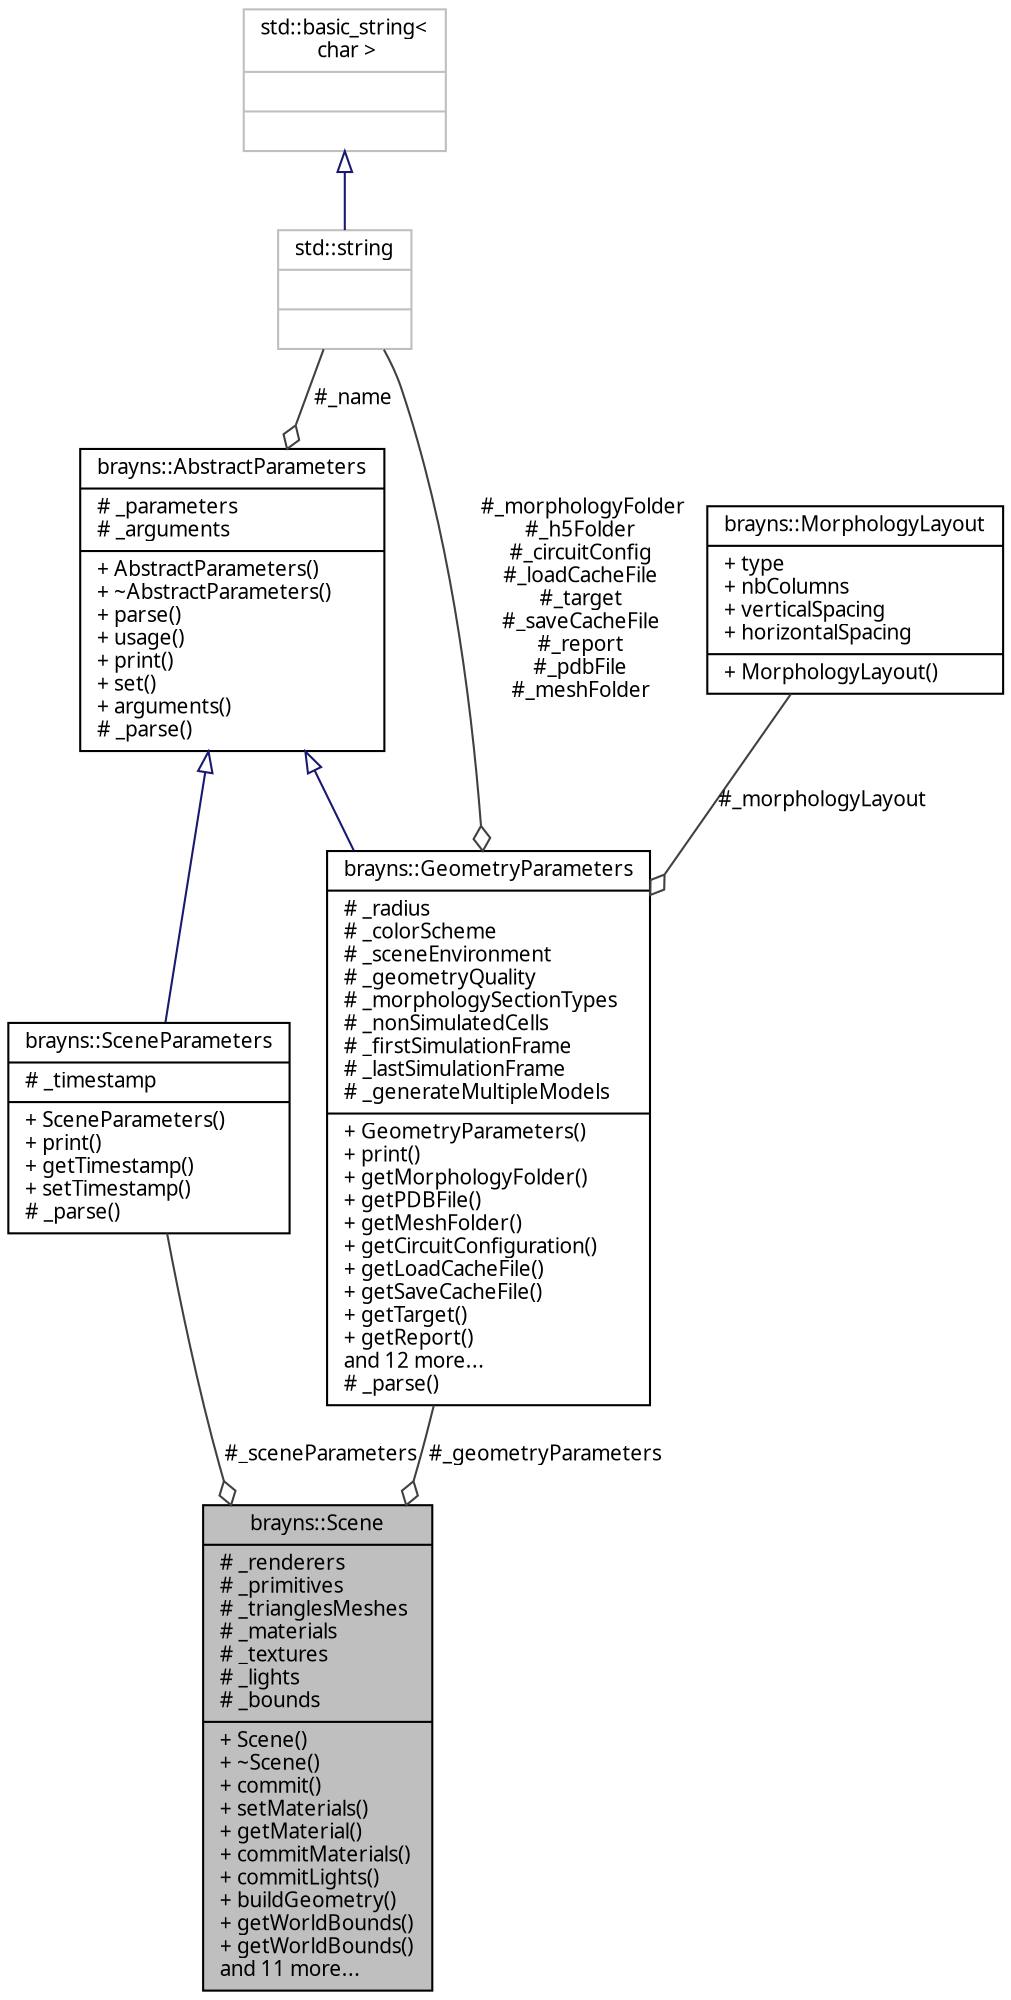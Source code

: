 digraph "brayns::Scene"
{
  edge [fontname="Sans",fontsize="10",labelfontname="Sans",labelfontsize="10"];
  node [fontname="Sans",fontsize="10",shape=record];
  Node1 [label="{brayns::Scene\n|# _renderers\l# _primitives\l# _trianglesMeshes\l# _materials\l# _textures\l# _lights\l# _bounds\l|+ Scene()\l+ ~Scene()\l+ commit()\l+ setMaterials()\l+ getMaterial()\l+ commitMaterials()\l+ commitLights()\l+ buildGeometry()\l+ getWorldBounds()\l+ getWorldBounds()\land 11 more...\l}",height=0.2,width=0.4,color="black", fillcolor="grey75", style="filled" fontcolor="black"];
  Node2 -> Node1 [color="grey25",fontsize="10",style="solid",label=" #_sceneParameters" ,arrowhead="odiamond",fontname="Sans"];
  Node2 [label="{brayns::SceneParameters\n|# _timestamp\l|+ SceneParameters()\l+ print()\l+ getTimestamp()\l+ setTimestamp()\l# _parse()\l}",height=0.2,width=0.4,color="black", fillcolor="white", style="filled",URL="$classbrayns_1_1_scene_parameters.html"];
  Node3 -> Node2 [dir="back",color="midnightblue",fontsize="10",style="solid",arrowtail="onormal",fontname="Sans"];
  Node3 [label="{brayns::AbstractParameters\n|# _parameters\l# _arguments\l|+ AbstractParameters()\l+ ~AbstractParameters()\l+ parse()\l+ usage()\l+ print()\l+ set()\l+ arguments()\l# _parse()\l}",height=0.2,width=0.4,color="black", fillcolor="white", style="filled",URL="$classbrayns_1_1_abstract_parameters.html",tooltip="Base class defining command line parameters. "];
  Node4 -> Node3 [color="grey25",fontsize="10",style="solid",label=" #_name" ,arrowhead="odiamond",fontname="Sans"];
  Node4 [label="{std::string\n||}",height=0.2,width=0.4,color="grey75", fillcolor="white", style="filled",tooltip="STL class. "];
  Node5 -> Node4 [dir="back",color="midnightblue",fontsize="10",style="solid",arrowtail="onormal",fontname="Sans"];
  Node5 [label="{std::basic_string\<\l char \>\n||}",height=0.2,width=0.4,color="grey75", fillcolor="white", style="filled",tooltip="STL class. "];
  Node6 -> Node1 [color="grey25",fontsize="10",style="solid",label=" #_geometryParameters" ,arrowhead="odiamond",fontname="Sans"];
  Node6 [label="{brayns::GeometryParameters\n|# _radius\l# _colorScheme\l# _sceneEnvironment\l# _geometryQuality\l# _morphologySectionTypes\l# _nonSimulatedCells\l# _firstSimulationFrame\l# _lastSimulationFrame\l# _generateMultipleModels\l|+ GeometryParameters()\l+ print()\l+ getMorphologyFolder()\l+ getPDBFile()\l+ getMeshFolder()\l+ getCircuitConfiguration()\l+ getLoadCacheFile()\l+ getSaveCacheFile()\l+ getTarget()\l+ getReport()\land 12 more...\l# _parse()\l}",height=0.2,width=0.4,color="black", fillcolor="white", style="filled",URL="$classbrayns_1_1_geometry_parameters.html",tooltip="Manages geometry parameters. "];
  Node3 -> Node6 [dir="back",color="midnightblue",fontsize="10",style="solid",arrowtail="onormal",fontname="Sans"];
  Node7 -> Node6 [color="grey25",fontsize="10",style="solid",label=" #_morphologyLayout" ,arrowhead="odiamond",fontname="Sans"];
  Node7 [label="{brayns::MorphologyLayout\n|+ type\l+ nbColumns\l+ verticalSpacing\l+ horizontalSpacing\l|+ MorphologyLayout()\l}",height=0.2,width=0.4,color="black", fillcolor="white", style="filled",URL="$structbrayns_1_1_morphology_layout.html",tooltip="Defines how morphologies should be organized in space when the layout mode is selected. "];
  Node4 -> Node6 [color="grey25",fontsize="10",style="solid",label=" #_morphologyFolder\n#_h5Folder\n#_circuitConfig\n#_loadCacheFile\n#_target\n#_saveCacheFile\n#_report\n#_pdbFile\n#_meshFolder" ,arrowhead="odiamond",fontname="Sans"];
}
